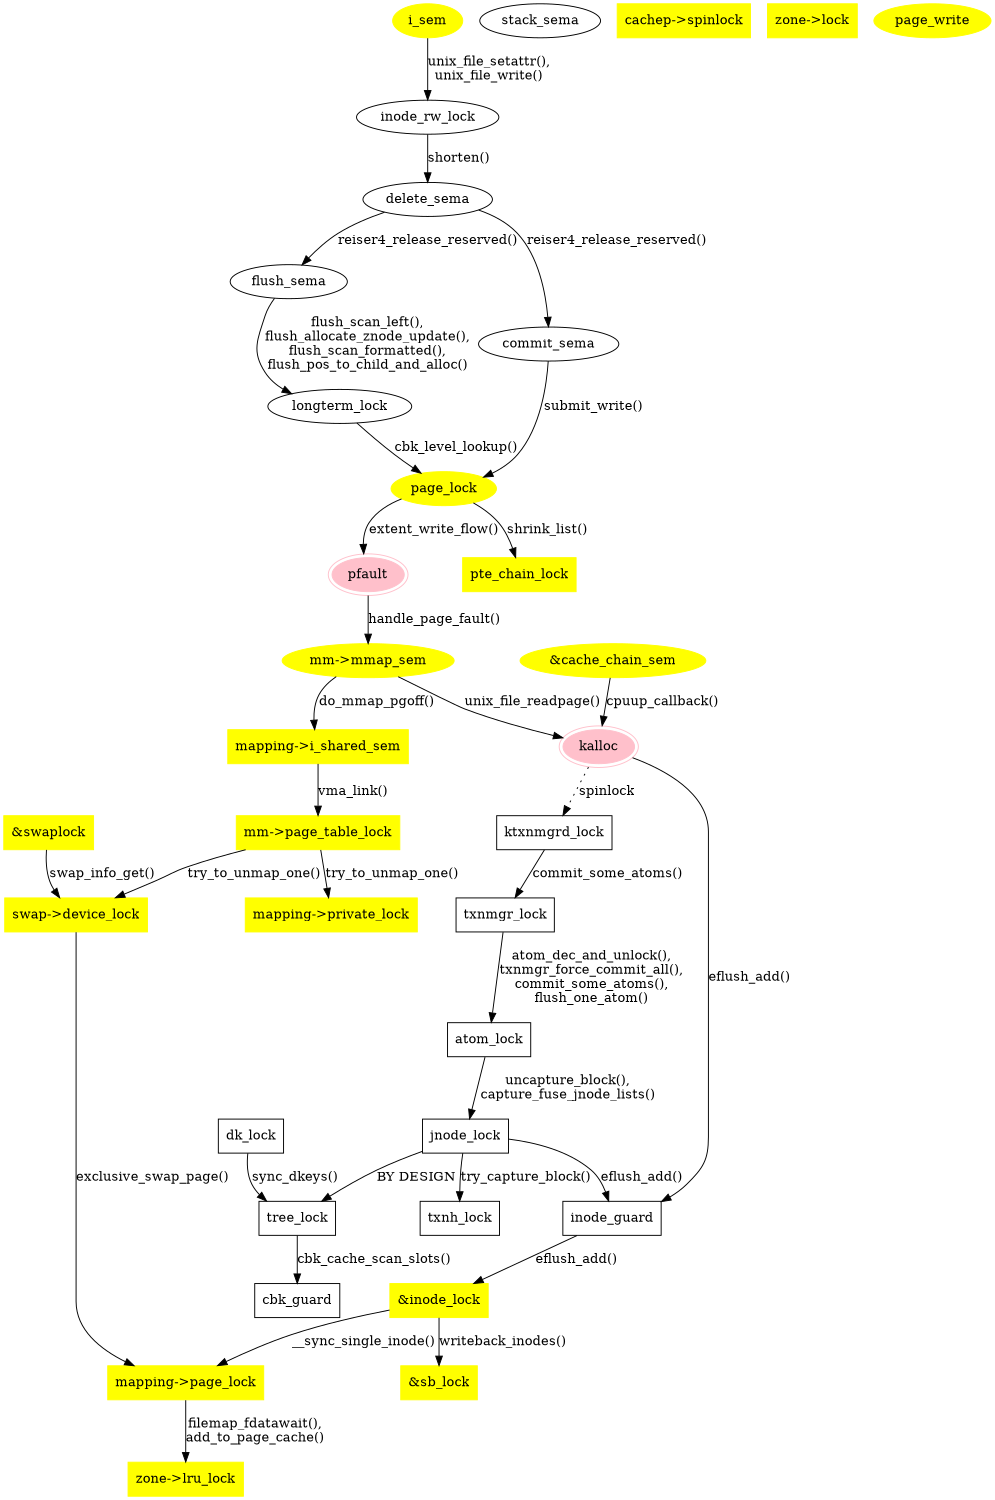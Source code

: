 digraph locks {

size="18,10"

/* reiser4 spin locks */
tree_lock [shape=box]
dk_lock [shape=box]
jnode_lock [shape=box]
inode_guard [shape=box]
atom_lock [shape=box]
txnh_lock [shape=box]
txnmgr_lock [shape=box]
ktxnmgrd_lock [shape=box]
cbk_guard [shape=box]

//stack_lock [shape=box]
//super_guard [shape=box]
//lnode_guard [shape=box]
//cksum_guard [shape=box]
//oid_guard [shape=box]
//test_lock [shape=box]
//kcond_lock [shape=box]
//fake_lock [shape=box]
//panic_guard [shape=box]
//contexts_lock [shape=box]
//pset_guard [shape=box]
//phash_guard [shape=box]

/* reiser4 long term locks */
longterm_lock
inode_rw_lock
stack_sema
flush_sema
commit_sema
delete_sema

//lnode_kcond
//ktxnmgrd_start
//ktxnmgrd_wait
//bnode_sema

/* pseudo locks */
pfault [color=pink, style=filled, peripheries=2]
kalloc [color=pink, style=filled, peripheries=2]

/* system spin locks */
cachep_spinlock [label="cachep->spinlock", shape=box, color=yellow, style=filled]
zone_lock [label="zone->lock", shape=box, color=yellow, style=filled]
swaplock [label="&swaplock", shape=box, color=yellow, style=filled]
zone_lru_lock [label="zone->lru_lock", shape=box, color=yellow, style=filled]
mapping_private_lock [label="mapping->private_lock", shape=box, color=yellow, style=filled]
mapping_page_lock [label="mapping->page_lock", shape=box, color=yellow, style=filled]
inode_lock [label="&inode_lock", shape=box, color=yellow, style=filled]
swap_device_lock [label="swap->device_lock", shape=box, color=yellow, style=filled]
mm_page_table_lock [label="mm->page_table_lock", shape=box, color=yellow, style=filled]
sb_lock [label="&sb_lock", shape=box, color=yellow, style=filled]
pte_chain_lock [label="pte_chain_lock", shape=box, color=yellow, style=filled]

/* system long term locks */
page_write [color=yellow, style=filled]
mm_mmap_sem [label="mm->mmap_sem", color=yellow, style=filled]
mapping_i_shared_sem [label="mapping->i_shared_sem", shape=box, color=yellow, style=filled]
i_sem [color=yellow, style=filled]
page_lock [color=yellow, style=filled]
cache_chain_sem [label="&cache_chain_sem", color=yellow, style=filled]

/* dependencies */

inode_guard->inode_lock [label="eflush_add()"]
atom_lock->jnode_lock [label="uncapture_block(),\ncapture_fuse_jnode_lists()"]
jnode_lock->txnh_lock [label="try_capture_block()"]
//alredy covered
//atom_lock->txnh_lock [label="capture_fuse_txnh_lists()"]
jnode_lock->tree_lock [label="BY DESIGN"]
tree_lock->cbk_guard [label="cbk_cache_scan_slots()"]
dk_lock->tree_lock [label="sync_dkeys()"]
txnmgr_lock->atom_lock [label="atom_dec_and_unlock(),\ntxnmgr_force_commit_all(),\ncommit_some_atoms(),\nflush_one_atom()"]
//already covered
//txnmgr_lock->jnode_lock [label="atom_begin_andlock()"]
//already covered
//txnmgr_lock->txnh_lock [label="atom_begin_andlock()"]
i_sem->inode_rw_lock [label="unix_file_setattr(),\nunix_file_write()"]
inode_rw_lock->delete_sema [label="shorten()"]
delete_sema->flush_sema [label="reiser4_release_reserved()"]
delete_sema->commit_sema [label="reiser4_release_reserved()"]
flush_sema->longterm_lock [label="flush_scan_left(),\nflush_allocate_znode_update(),\nflush_scan_formatted(),\nflush_pos_to_child_and_alloc()"]
longterm_lock->page_lock [label="cbk_level_lookup()"]
commit_sema->page_lock [label="submit_write()"]
pfault->mm_mmap_sem [label="handle_page_fault()"]
page_lock->pfault [label="extent_write_flow()"]
mm_mmap_sem->kalloc [label="unix_file_readpage()"]
jnode_lock->inode_guard [label="eflush_add()"]

//mm_mmap_sem->inode_rw_lock [label="unix_file_filemap_nopage()", style="dotted"]
//mm_mmap_sem->kalloc [label="DEAD2", style="dotted"]
//kalloc->jnode_lock [label="emergency_flush()"]
//longterm_lock->jnode_lock [label="longterm_unlock_znode(),\nflush_allocate_znode()"]

kalloc->ktxnmgrd_lock [label="spinlock", style=dotted]

kalloc->inode_guard [label="eflush_add()"]
ktxnmgrd_lock->txnmgr_lock [label="commit_some_atoms()"]

//already covered
//mapping_i_shared_sem->mapping_private_lock [label="__set_page_dirty_buffers()"]
//already covered
//mapping_i_shared_sem->mapping_page_lock
mapping_i_shared_sem->mm_page_table_lock [label="vma_link()"]

inode_lock->mapping_page_lock [label="__sync_single_inode()"]
inode_lock->sb_lock [label="writeback_inodes()"]

mm_page_table_lock->swap_device_lock [label="try_to_unmap_one()"]
mm_page_table_lock->mapping_private_lock [label="try_to_unmap_one()"]
//already covered
//mm_page_table_lock->mapping_page_lock [label="try_to_unmap_one()"]

mm_mmap_sem->mapping_i_shared_sem [label="do_mmap_pgoff()"]

swaplock->swap_device_lock [label="swap_info_get()"]
swap_device_lock->mapping_page_lock [label="exclusive_swap_page()"]

page_lock->pte_chain_lock [label="shrink_list()"]
mapping_page_lock->zone_lru_lock [label="filemap_fdatawait(),\nadd_to_page_cache()"]
cache_chain_sem->kalloc [label="cpuup_callback()"]
//cache_chain_sem->pfault [label="kmem_cache_create()"]
}
